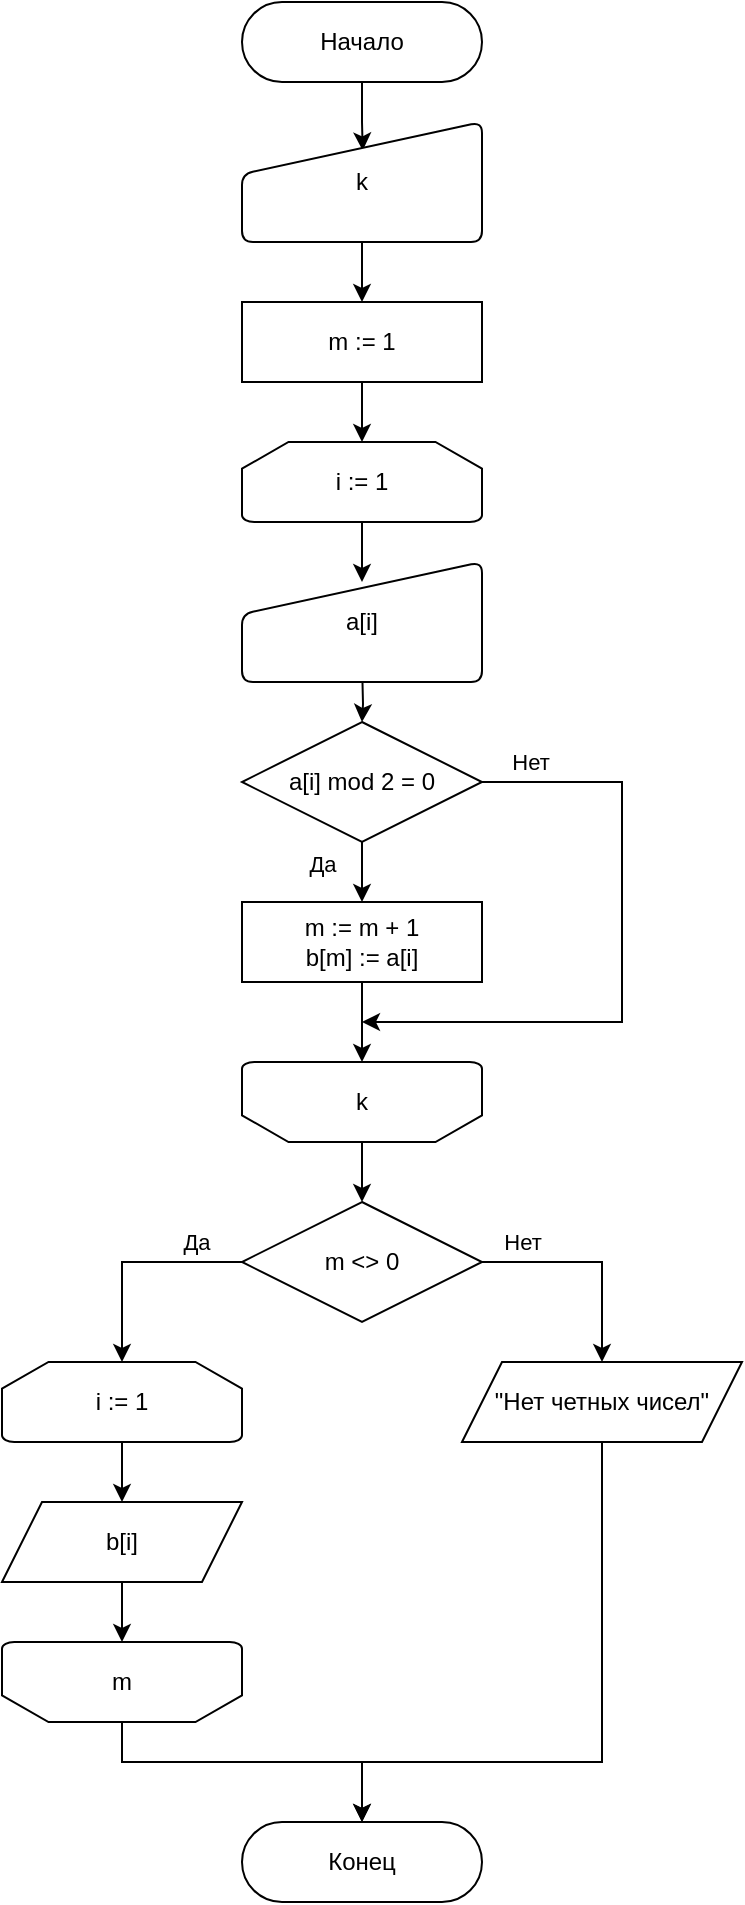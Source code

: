 <mxfile version="22.1.2" type="device">
  <diagram name="8" id="96qklnEt2U8I9ay1zJtN">
    <mxGraphModel dx="1049" dy="1485" grid="1" gridSize="10" guides="1" tooltips="1" connect="1" arrows="1" fold="1" page="1" pageScale="1" pageWidth="827" pageHeight="1169" math="0" shadow="0">
      <root>
        <mxCell id="p1rqPvtS7CxhYADNli1P-0" />
        <mxCell id="p1rqPvtS7CxhYADNli1P-1" parent="p1rqPvtS7CxhYADNli1P-0" />
        <mxCell id="p1rqPvtS7CxhYADNli1P-2" style="edgeStyle=orthogonalEdgeStyle;rounded=0;orthogonalLoop=1;jettySize=auto;html=1;strokeWidth=1;entryX=0.503;entryY=0.237;entryDx=0;entryDy=0;entryPerimeter=0;" parent="p1rqPvtS7CxhYADNli1P-1" source="p1rqPvtS7CxhYADNli1P-3" target="p1rqPvtS7CxhYADNli1P-8" edge="1">
          <mxGeometry relative="1" as="geometry">
            <mxPoint x="220" y="110" as="targetPoint" />
          </mxGeometry>
        </mxCell>
        <mxCell id="p1rqPvtS7CxhYADNli1P-3" value="Начало" style="rounded=1;whiteSpace=wrap;html=1;arcSize=50;strokeWidth=1;" parent="p1rqPvtS7CxhYADNli1P-1" vertex="1">
          <mxGeometry x="160" y="40" width="120" height="40" as="geometry" />
        </mxCell>
        <mxCell id="p1rqPvtS7CxhYADNli1P-4" value="Конец" style="rounded=1;whiteSpace=wrap;html=1;arcSize=50;strokeWidth=1;" parent="p1rqPvtS7CxhYADNli1P-1" vertex="1">
          <mxGeometry x="160" y="950" width="120" height="40" as="geometry" />
        </mxCell>
        <mxCell id="p1rqPvtS7CxhYADNli1P-5" style="edgeStyle=orthogonalEdgeStyle;rounded=0;orthogonalLoop=1;jettySize=auto;html=1;" parent="p1rqPvtS7CxhYADNli1P-1" source="p1rqPvtS7CxhYADNli1P-6" target="p1rqPvtS7CxhYADNli1P-12" edge="1">
          <mxGeometry relative="1" as="geometry" />
        </mxCell>
        <mxCell id="p1rqPvtS7CxhYADNli1P-6" value="m := 1" style="rounded=0;whiteSpace=wrap;html=1;strokeWidth=1;" parent="p1rqPvtS7CxhYADNli1P-1" vertex="1">
          <mxGeometry x="160" y="190" width="120" height="40" as="geometry" />
        </mxCell>
        <mxCell id="p1rqPvtS7CxhYADNli1P-7" style="edgeStyle=orthogonalEdgeStyle;rounded=0;orthogonalLoop=1;jettySize=auto;html=1;" parent="p1rqPvtS7CxhYADNli1P-1" source="p1rqPvtS7CxhYADNli1P-8" target="p1rqPvtS7CxhYADNli1P-6" edge="1">
          <mxGeometry relative="1" as="geometry" />
        </mxCell>
        <mxCell id="p1rqPvtS7CxhYADNli1P-8" value="k" style="html=1;strokeWidth=1;shape=manualInput;whiteSpace=wrap;rounded=1;size=26;arcSize=11;" parent="p1rqPvtS7CxhYADNli1P-1" vertex="1">
          <mxGeometry x="160" y="100" width="120" height="60" as="geometry" />
        </mxCell>
        <mxCell id="p1rqPvtS7CxhYADNli1P-9" value="" style="edgeStyle=orthogonalEdgeStyle;rounded=0;orthogonalLoop=1;jettySize=auto;html=1;" parent="p1rqPvtS7CxhYADNli1P-1" source="p1rqPvtS7CxhYADNli1P-10" target="p1rqPvtS7CxhYADNli1P-4" edge="1">
          <mxGeometry relative="1" as="geometry">
            <Array as="points">
              <mxPoint x="340" y="920" />
              <mxPoint x="220" y="920" />
            </Array>
          </mxGeometry>
        </mxCell>
        <mxCell id="p1rqPvtS7CxhYADNli1P-10" value="&quot;Нет четных чисел&quot;" style="shape=parallelogram;perimeter=parallelogramPerimeter;whiteSpace=wrap;html=1;fixedSize=1;strokeWidth=1;" parent="p1rqPvtS7CxhYADNli1P-1" vertex="1">
          <mxGeometry x="270" y="720" width="140" height="40" as="geometry" />
        </mxCell>
        <mxCell id="nwdtBQG-qCWxM6QJHjsj-5" style="edgeStyle=orthogonalEdgeStyle;rounded=0;orthogonalLoop=1;jettySize=auto;html=1;" parent="p1rqPvtS7CxhYADNli1P-1" source="p1rqPvtS7CxhYADNli1P-12" edge="1">
          <mxGeometry relative="1" as="geometry">
            <mxPoint x="220" y="330" as="targetPoint" />
          </mxGeometry>
        </mxCell>
        <mxCell id="p1rqPvtS7CxhYADNli1P-12" value="i := 1" style="strokeWidth=1;html=1;shape=mxgraph.flowchart.loop_limit;whiteSpace=wrap;" parent="p1rqPvtS7CxhYADNli1P-1" vertex="1">
          <mxGeometry x="160" y="260" width="120" height="40" as="geometry" />
        </mxCell>
        <mxCell id="nwdtBQG-qCWxM6QJHjsj-8" style="edgeStyle=orthogonalEdgeStyle;rounded=0;orthogonalLoop=1;jettySize=auto;html=1;" parent="p1rqPvtS7CxhYADNli1P-1" source="p1rqPvtS7CxhYADNli1P-14" target="p1rqPvtS7CxhYADNli1P-16" edge="1">
          <mxGeometry relative="1" as="geometry" />
        </mxCell>
        <mxCell id="p1rqPvtS7CxhYADNli1P-14" value="m := m + 1&lt;br&gt;b[m] := a[i]" style="rounded=0;whiteSpace=wrap;html=1;strokeWidth=1;" parent="p1rqPvtS7CxhYADNli1P-1" vertex="1">
          <mxGeometry x="160" y="490" width="120" height="40" as="geometry" />
        </mxCell>
        <mxCell id="nwdtBQG-qCWxM6QJHjsj-9" style="edgeStyle=orthogonalEdgeStyle;rounded=0;orthogonalLoop=1;jettySize=auto;html=1;" parent="p1rqPvtS7CxhYADNli1P-1" source="p1rqPvtS7CxhYADNli1P-16" target="nwdtBQG-qCWxM6QJHjsj-1" edge="1">
          <mxGeometry relative="1" as="geometry" />
        </mxCell>
        <mxCell id="p1rqPvtS7CxhYADNli1P-16" value="k" style="strokeWidth=1;html=1;shape=mxgraph.flowchart.loop_limit;whiteSpace=wrap;direction=west;" parent="p1rqPvtS7CxhYADNli1P-1" vertex="1">
          <mxGeometry x="160" y="570" width="120" height="40" as="geometry" />
        </mxCell>
        <mxCell id="nwdtBQG-qCWxM6QJHjsj-6" style="edgeStyle=orthogonalEdgeStyle;rounded=0;orthogonalLoop=1;jettySize=auto;html=1;" parent="p1rqPvtS7CxhYADNli1P-1" target="nwdtBQG-qCWxM6QJHjsj-0" edge="1">
          <mxGeometry relative="1" as="geometry">
            <mxPoint x="220" y="370" as="sourcePoint" />
          </mxGeometry>
        </mxCell>
        <mxCell id="nwdtBQG-qCWxM6QJHjsj-7" style="edgeStyle=orthogonalEdgeStyle;rounded=0;orthogonalLoop=1;jettySize=auto;html=1;" parent="p1rqPvtS7CxhYADNli1P-1" source="nwdtBQG-qCWxM6QJHjsj-0" target="p1rqPvtS7CxhYADNli1P-14" edge="1">
          <mxGeometry relative="1" as="geometry" />
        </mxCell>
        <mxCell id="nwdtBQG-qCWxM6QJHjsj-17" value="Да" style="edgeLabel;html=1;align=center;verticalAlign=middle;resizable=0;points=[];" parent="nwdtBQG-qCWxM6QJHjsj-7" vertex="1" connectable="0">
          <mxGeometry x="0.24" relative="1" as="geometry">
            <mxPoint x="-20" as="offset" />
          </mxGeometry>
        </mxCell>
        <mxCell id="nwdtBQG-qCWxM6QJHjsj-0" value="a[i] mod 2 = 0" style="strokeWidth=1;html=1;shape=mxgraph.flowchart.decision;whiteSpace=wrap;" parent="p1rqPvtS7CxhYADNli1P-1" vertex="1">
          <mxGeometry x="160" y="400" width="120" height="60" as="geometry" />
        </mxCell>
        <mxCell id="nwdtBQG-qCWxM6QJHjsj-11" style="edgeStyle=orthogonalEdgeStyle;rounded=0;orthogonalLoop=1;jettySize=auto;html=1;entryX=0.5;entryY=0;entryDx=0;entryDy=0;exitX=1;exitY=0.5;exitDx=0;exitDy=0;exitPerimeter=0;" parent="p1rqPvtS7CxhYADNli1P-1" source="nwdtBQG-qCWxM6QJHjsj-1" target="p1rqPvtS7CxhYADNli1P-10" edge="1">
          <mxGeometry relative="1" as="geometry" />
        </mxCell>
        <mxCell id="nwdtBQG-qCWxM6QJHjsj-19" value="Нет" style="edgeLabel;html=1;align=center;verticalAlign=middle;resizable=0;points=[];" parent="nwdtBQG-qCWxM6QJHjsj-11" vertex="1" connectable="0">
          <mxGeometry x="-0.418" y="2" relative="1" as="geometry">
            <mxPoint x="-12" y="-8" as="offset" />
          </mxGeometry>
        </mxCell>
        <mxCell id="nwdtBQG-qCWxM6QJHjsj-1" value="m &amp;lt;&amp;gt; 0" style="strokeWidth=1;html=1;shape=mxgraph.flowchart.decision;whiteSpace=wrap;" parent="p1rqPvtS7CxhYADNli1P-1" vertex="1">
          <mxGeometry x="160" y="640" width="120" height="60" as="geometry" />
        </mxCell>
        <mxCell id="nwdtBQG-qCWxM6QJHjsj-12" style="edgeStyle=orthogonalEdgeStyle;rounded=0;orthogonalLoop=1;jettySize=auto;html=1;" parent="p1rqPvtS7CxhYADNli1P-1" source="nwdtBQG-qCWxM6QJHjsj-2" target="nwdtBQG-qCWxM6QJHjsj-3" edge="1">
          <mxGeometry relative="1" as="geometry" />
        </mxCell>
        <mxCell id="nwdtBQG-qCWxM6QJHjsj-2" value="i := 1" style="strokeWidth=1;html=1;shape=mxgraph.flowchart.loop_limit;whiteSpace=wrap;" parent="p1rqPvtS7CxhYADNli1P-1" vertex="1">
          <mxGeometry x="40" y="720" width="120" height="40" as="geometry" />
        </mxCell>
        <mxCell id="nwdtBQG-qCWxM6QJHjsj-13" style="edgeStyle=orthogonalEdgeStyle;rounded=0;orthogonalLoop=1;jettySize=auto;html=1;" parent="p1rqPvtS7CxhYADNli1P-1" source="nwdtBQG-qCWxM6QJHjsj-3" target="nwdtBQG-qCWxM6QJHjsj-4" edge="1">
          <mxGeometry relative="1" as="geometry" />
        </mxCell>
        <mxCell id="nwdtBQG-qCWxM6QJHjsj-3" value="b[i]" style="shape=parallelogram;perimeter=parallelogramPerimeter;whiteSpace=wrap;html=1;fixedSize=1;strokeWidth=1;" parent="p1rqPvtS7CxhYADNli1P-1" vertex="1">
          <mxGeometry x="40" y="790" width="120" height="40" as="geometry" />
        </mxCell>
        <mxCell id="nwdtBQG-qCWxM6QJHjsj-14" style="edgeStyle=orthogonalEdgeStyle;rounded=0;orthogonalLoop=1;jettySize=auto;html=1;entryX=0.5;entryY=0;entryDx=0;entryDy=0;" parent="p1rqPvtS7CxhYADNli1P-1" source="nwdtBQG-qCWxM6QJHjsj-4" target="p1rqPvtS7CxhYADNli1P-4" edge="1">
          <mxGeometry relative="1" as="geometry">
            <Array as="points">
              <mxPoint x="100" y="920" />
              <mxPoint x="220" y="920" />
            </Array>
          </mxGeometry>
        </mxCell>
        <mxCell id="nwdtBQG-qCWxM6QJHjsj-4" value="m" style="strokeWidth=1;html=1;shape=mxgraph.flowchart.loop_limit;whiteSpace=wrap;direction=west;" parent="p1rqPvtS7CxhYADNli1P-1" vertex="1">
          <mxGeometry x="40" y="860" width="120" height="40" as="geometry" />
        </mxCell>
        <mxCell id="nwdtBQG-qCWxM6QJHjsj-10" style="edgeStyle=orthogonalEdgeStyle;rounded=0;orthogonalLoop=1;jettySize=auto;html=1;entryX=0.5;entryY=0;entryDx=0;entryDy=0;entryPerimeter=0;exitX=0;exitY=0.5;exitDx=0;exitDy=0;exitPerimeter=0;" parent="p1rqPvtS7CxhYADNli1P-1" source="nwdtBQG-qCWxM6QJHjsj-1" target="nwdtBQG-qCWxM6QJHjsj-2" edge="1">
          <mxGeometry relative="1" as="geometry" />
        </mxCell>
        <mxCell id="nwdtBQG-qCWxM6QJHjsj-18" value="Да" style="edgeLabel;html=1;align=center;verticalAlign=middle;resizable=0;points=[];" parent="nwdtBQG-qCWxM6QJHjsj-10" vertex="1" connectable="0">
          <mxGeometry x="-0.582" relative="1" as="geometry">
            <mxPoint y="-10" as="offset" />
          </mxGeometry>
        </mxCell>
        <mxCell id="nwdtBQG-qCWxM6QJHjsj-15" style="edgeStyle=orthogonalEdgeStyle;rounded=0;orthogonalLoop=1;jettySize=auto;html=1;exitX=1;exitY=0.5;exitDx=0;exitDy=0;exitPerimeter=0;" parent="p1rqPvtS7CxhYADNli1P-1" source="nwdtBQG-qCWxM6QJHjsj-0" edge="1">
          <mxGeometry relative="1" as="geometry">
            <mxPoint x="220" y="550" as="targetPoint" />
            <Array as="points">
              <mxPoint x="350" y="430" />
              <mxPoint x="350" y="550" />
              <mxPoint x="280" y="550" />
            </Array>
          </mxGeometry>
        </mxCell>
        <mxCell id="nwdtBQG-qCWxM6QJHjsj-16" value="Нет" style="edgeLabel;html=1;align=center;verticalAlign=middle;resizable=0;points=[];" parent="nwdtBQG-qCWxM6QJHjsj-15" vertex="1" connectable="0">
          <mxGeometry x="-0.85" y="2" relative="1" as="geometry">
            <mxPoint y="-8" as="offset" />
          </mxGeometry>
        </mxCell>
        <mxCell id="i1fSJn4_hZzFC5jvX3IB-1" value="a[i]" style="html=1;strokeWidth=1;shape=manualInput;whiteSpace=wrap;rounded=1;size=26;arcSize=11;" vertex="1" parent="p1rqPvtS7CxhYADNli1P-1">
          <mxGeometry x="160" y="320" width="120" height="60" as="geometry" />
        </mxCell>
      </root>
    </mxGraphModel>
  </diagram>
</mxfile>
